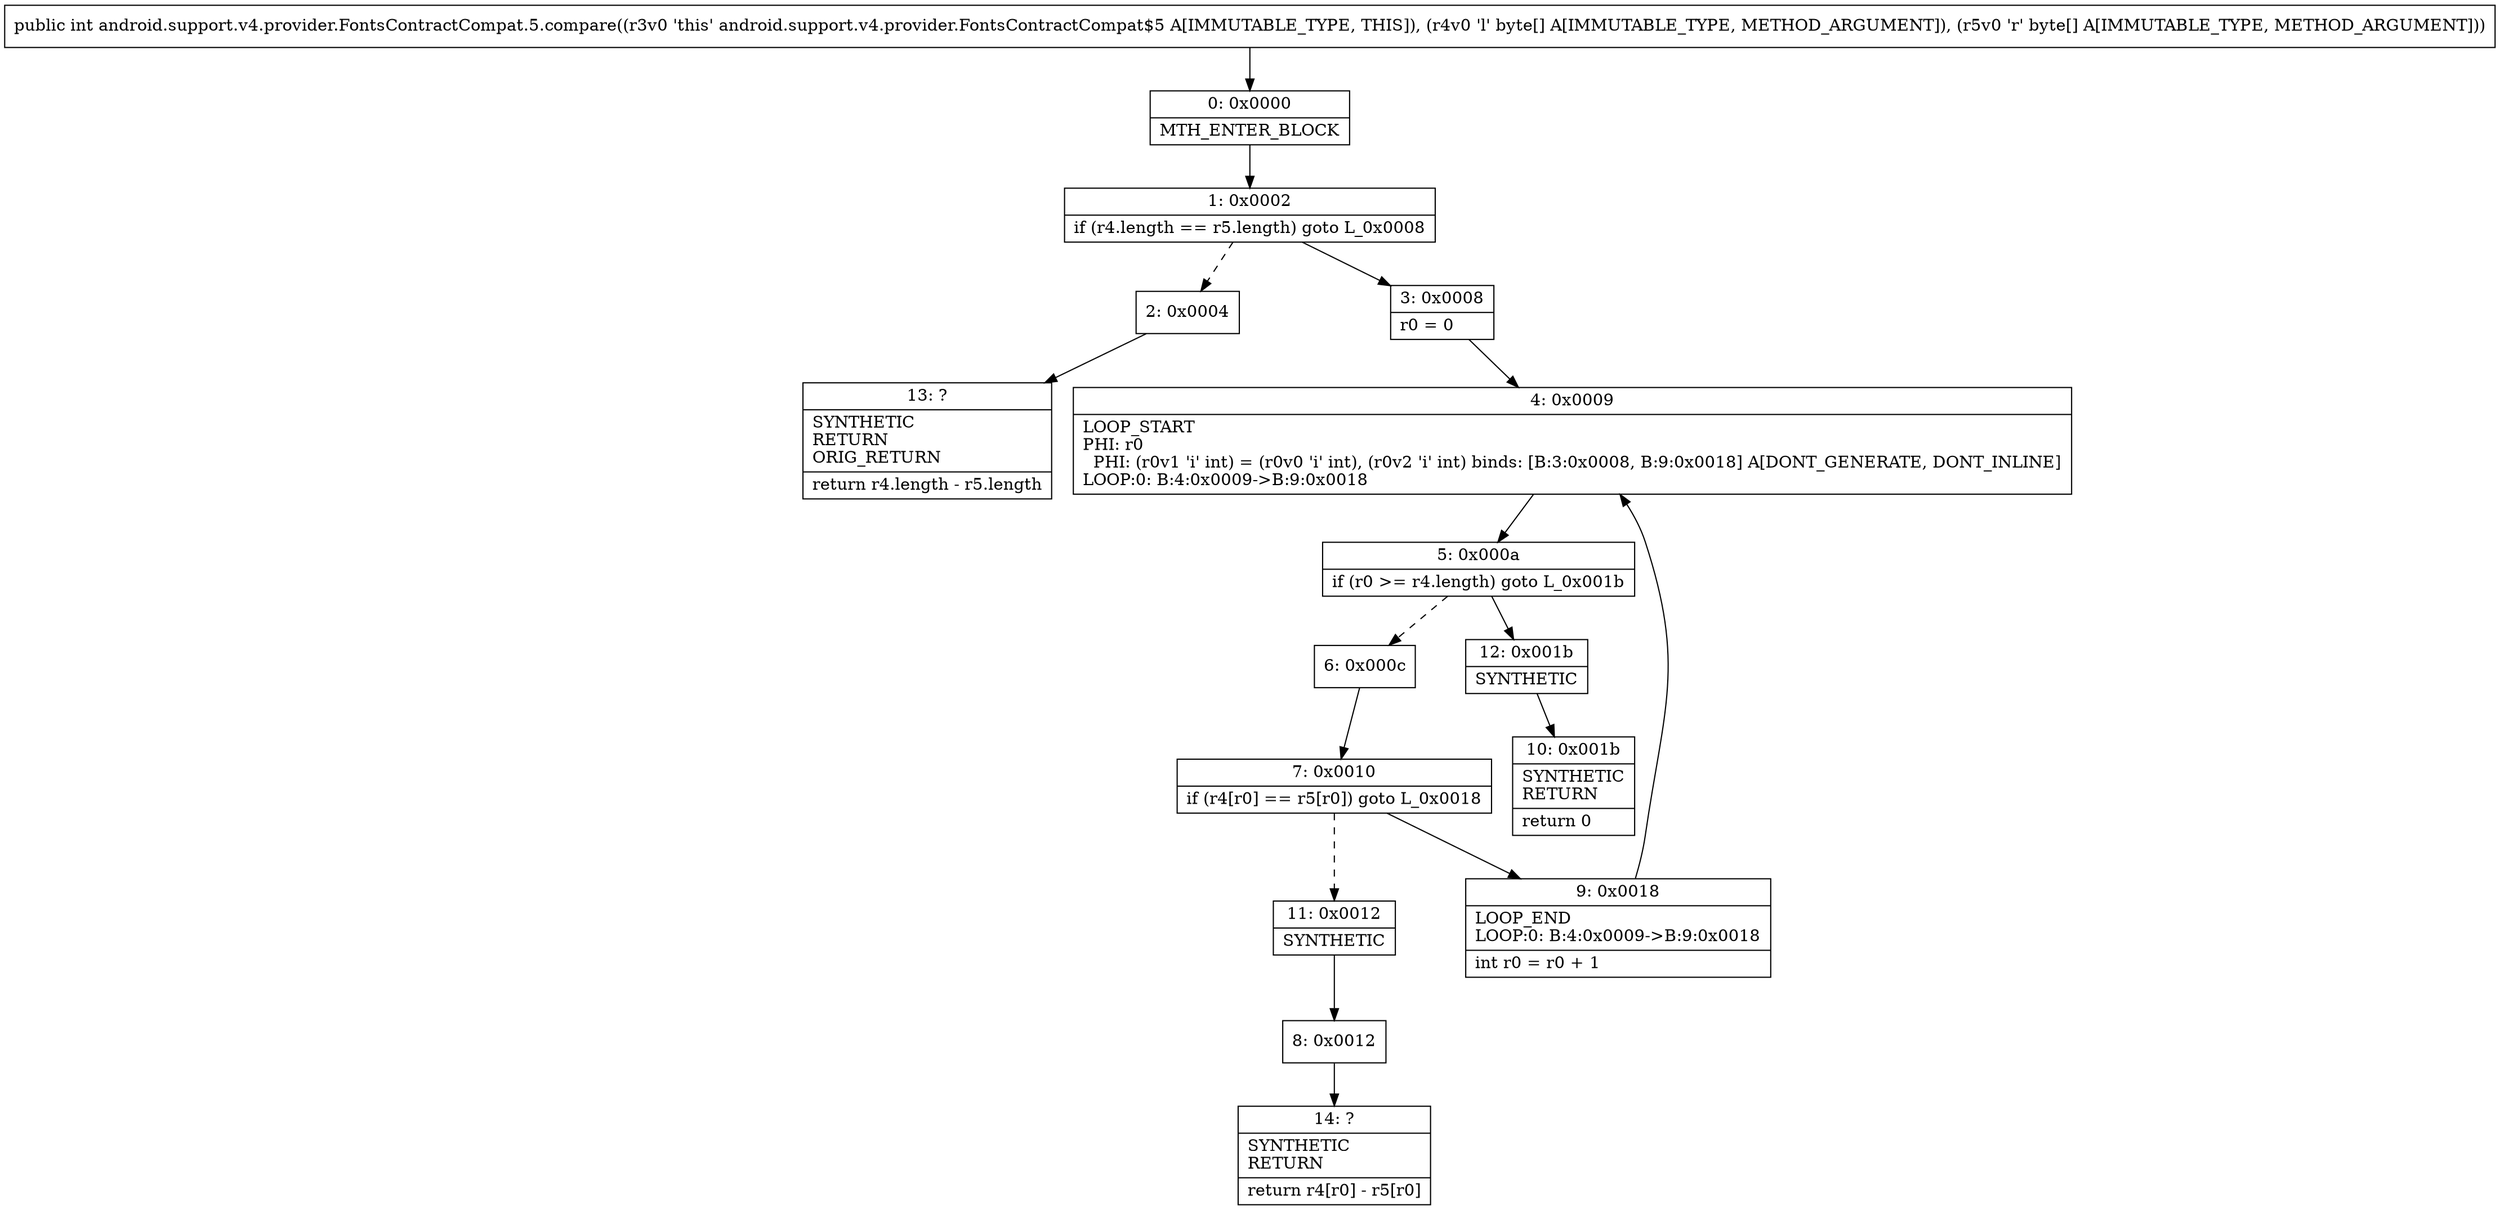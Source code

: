 digraph "CFG forandroid.support.v4.provider.FontsContractCompat.5.compare([B[B)I" {
Node_0 [shape=record,label="{0\:\ 0x0000|MTH_ENTER_BLOCK\l}"];
Node_1 [shape=record,label="{1\:\ 0x0002|if (r4.length == r5.length) goto L_0x0008\l}"];
Node_2 [shape=record,label="{2\:\ 0x0004}"];
Node_3 [shape=record,label="{3\:\ 0x0008|r0 = 0\l}"];
Node_4 [shape=record,label="{4\:\ 0x0009|LOOP_START\lPHI: r0 \l  PHI: (r0v1 'i' int) = (r0v0 'i' int), (r0v2 'i' int) binds: [B:3:0x0008, B:9:0x0018] A[DONT_GENERATE, DONT_INLINE]\lLOOP:0: B:4:0x0009\-\>B:9:0x0018\l}"];
Node_5 [shape=record,label="{5\:\ 0x000a|if (r0 \>= r4.length) goto L_0x001b\l}"];
Node_6 [shape=record,label="{6\:\ 0x000c}"];
Node_7 [shape=record,label="{7\:\ 0x0010|if (r4[r0] == r5[r0]) goto L_0x0018\l}"];
Node_8 [shape=record,label="{8\:\ 0x0012}"];
Node_9 [shape=record,label="{9\:\ 0x0018|LOOP_END\lLOOP:0: B:4:0x0009\-\>B:9:0x0018\l|int r0 = r0 + 1\l}"];
Node_10 [shape=record,label="{10\:\ 0x001b|SYNTHETIC\lRETURN\l|return 0\l}"];
Node_11 [shape=record,label="{11\:\ 0x0012|SYNTHETIC\l}"];
Node_12 [shape=record,label="{12\:\ 0x001b|SYNTHETIC\l}"];
Node_13 [shape=record,label="{13\:\ ?|SYNTHETIC\lRETURN\lORIG_RETURN\l|return r4.length \- r5.length\l}"];
Node_14 [shape=record,label="{14\:\ ?|SYNTHETIC\lRETURN\l|return r4[r0] \- r5[r0]\l}"];
MethodNode[shape=record,label="{public int android.support.v4.provider.FontsContractCompat.5.compare((r3v0 'this' android.support.v4.provider.FontsContractCompat$5 A[IMMUTABLE_TYPE, THIS]), (r4v0 'l' byte[] A[IMMUTABLE_TYPE, METHOD_ARGUMENT]), (r5v0 'r' byte[] A[IMMUTABLE_TYPE, METHOD_ARGUMENT])) }"];
MethodNode -> Node_0;
Node_0 -> Node_1;
Node_1 -> Node_2[style=dashed];
Node_1 -> Node_3;
Node_2 -> Node_13;
Node_3 -> Node_4;
Node_4 -> Node_5;
Node_5 -> Node_6[style=dashed];
Node_5 -> Node_12;
Node_6 -> Node_7;
Node_7 -> Node_9;
Node_7 -> Node_11[style=dashed];
Node_8 -> Node_14;
Node_9 -> Node_4;
Node_11 -> Node_8;
Node_12 -> Node_10;
}

